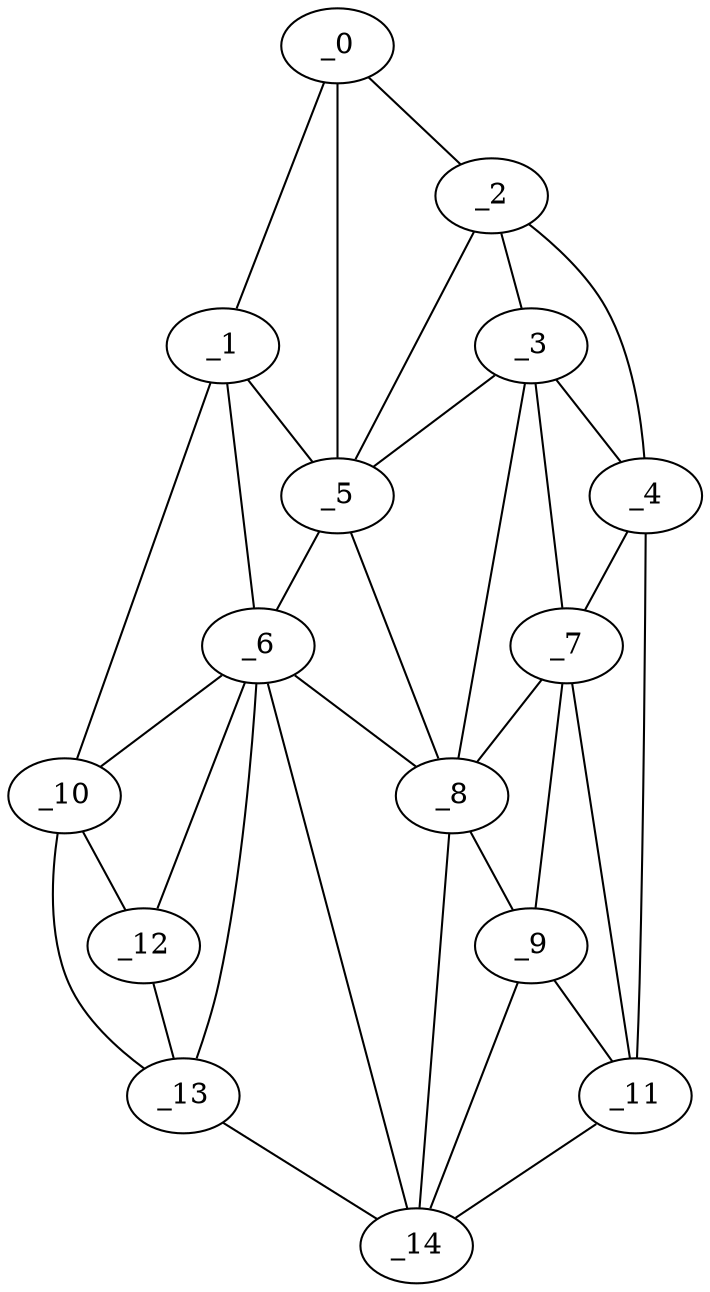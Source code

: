 graph "obj43__50.gxl" {
	_0	 [x=13,
		y=12];
	_1	 [x=33,
		y=4];
	_0 -- _1	 [valence=1];
	_2	 [x=37,
		y=88];
	_0 -- _2	 [valence=1];
	_5	 [x=51,
		y=45];
	_0 -- _5	 [valence=2];
	_1 -- _5	 [valence=1];
	_6	 [x=58,
		y=38];
	_1 -- _6	 [valence=1];
	_10	 [x=100,
		y=15];
	_1 -- _10	 [valence=1];
	_3	 [x=47,
		y=94];
	_2 -- _3	 [valence=2];
	_4	 [x=50,
		y=102];
	_2 -- _4	 [valence=1];
	_2 -- _5	 [valence=2];
	_3 -- _4	 [valence=2];
	_3 -- _5	 [valence=2];
	_7	 [x=61,
		y=103];
	_3 -- _7	 [valence=1];
	_8	 [x=88,
		y=92];
	_3 -- _8	 [valence=2];
	_4 -- _7	 [valence=2];
	_11	 [x=100,
		y=112];
	_4 -- _11	 [valence=1];
	_5 -- _6	 [valence=2];
	_5 -- _8	 [valence=1];
	_6 -- _8	 [valence=2];
	_6 -- _10	 [valence=2];
	_12	 [x=103,
		y=35];
	_6 -- _12	 [valence=2];
	_13	 [x=106,
		y=44];
	_6 -- _13	 [valence=2];
	_14	 [x=106,
		y=53];
	_6 -- _14	 [valence=2];
	_7 -- _8	 [valence=2];
	_9	 [x=91,
		y=97];
	_7 -- _9	 [valence=2];
	_7 -- _11	 [valence=2];
	_8 -- _9	 [valence=2];
	_8 -- _14	 [valence=1];
	_9 -- _11	 [valence=2];
	_9 -- _14	 [valence=2];
	_10 -- _12	 [valence=1];
	_10 -- _13	 [valence=1];
	_11 -- _14	 [valence=1];
	_12 -- _13	 [valence=2];
	_13 -- _14	 [valence=1];
}
